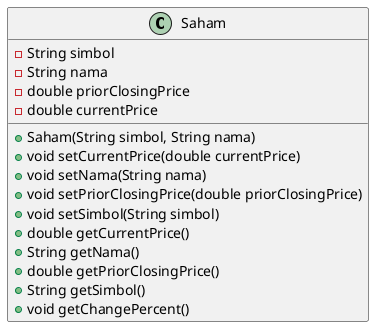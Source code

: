@startuml

class Saham {
    - String simbol
    - String nama
    - double priorClosingPrice
    - double currentPrice
    
    + Saham(String simbol, String nama)
    + void setCurrentPrice(double currentPrice)
    + void setNama(String nama)
    + void setPriorClosingPrice(double priorClosingPrice)
    + void setSimbol(String simbol)
    + double getCurrentPrice()
    + String getNama()
    + double getPriorClosingPrice()
    + String getSimbol()
    + void getChangePercent()
}

@enduml
